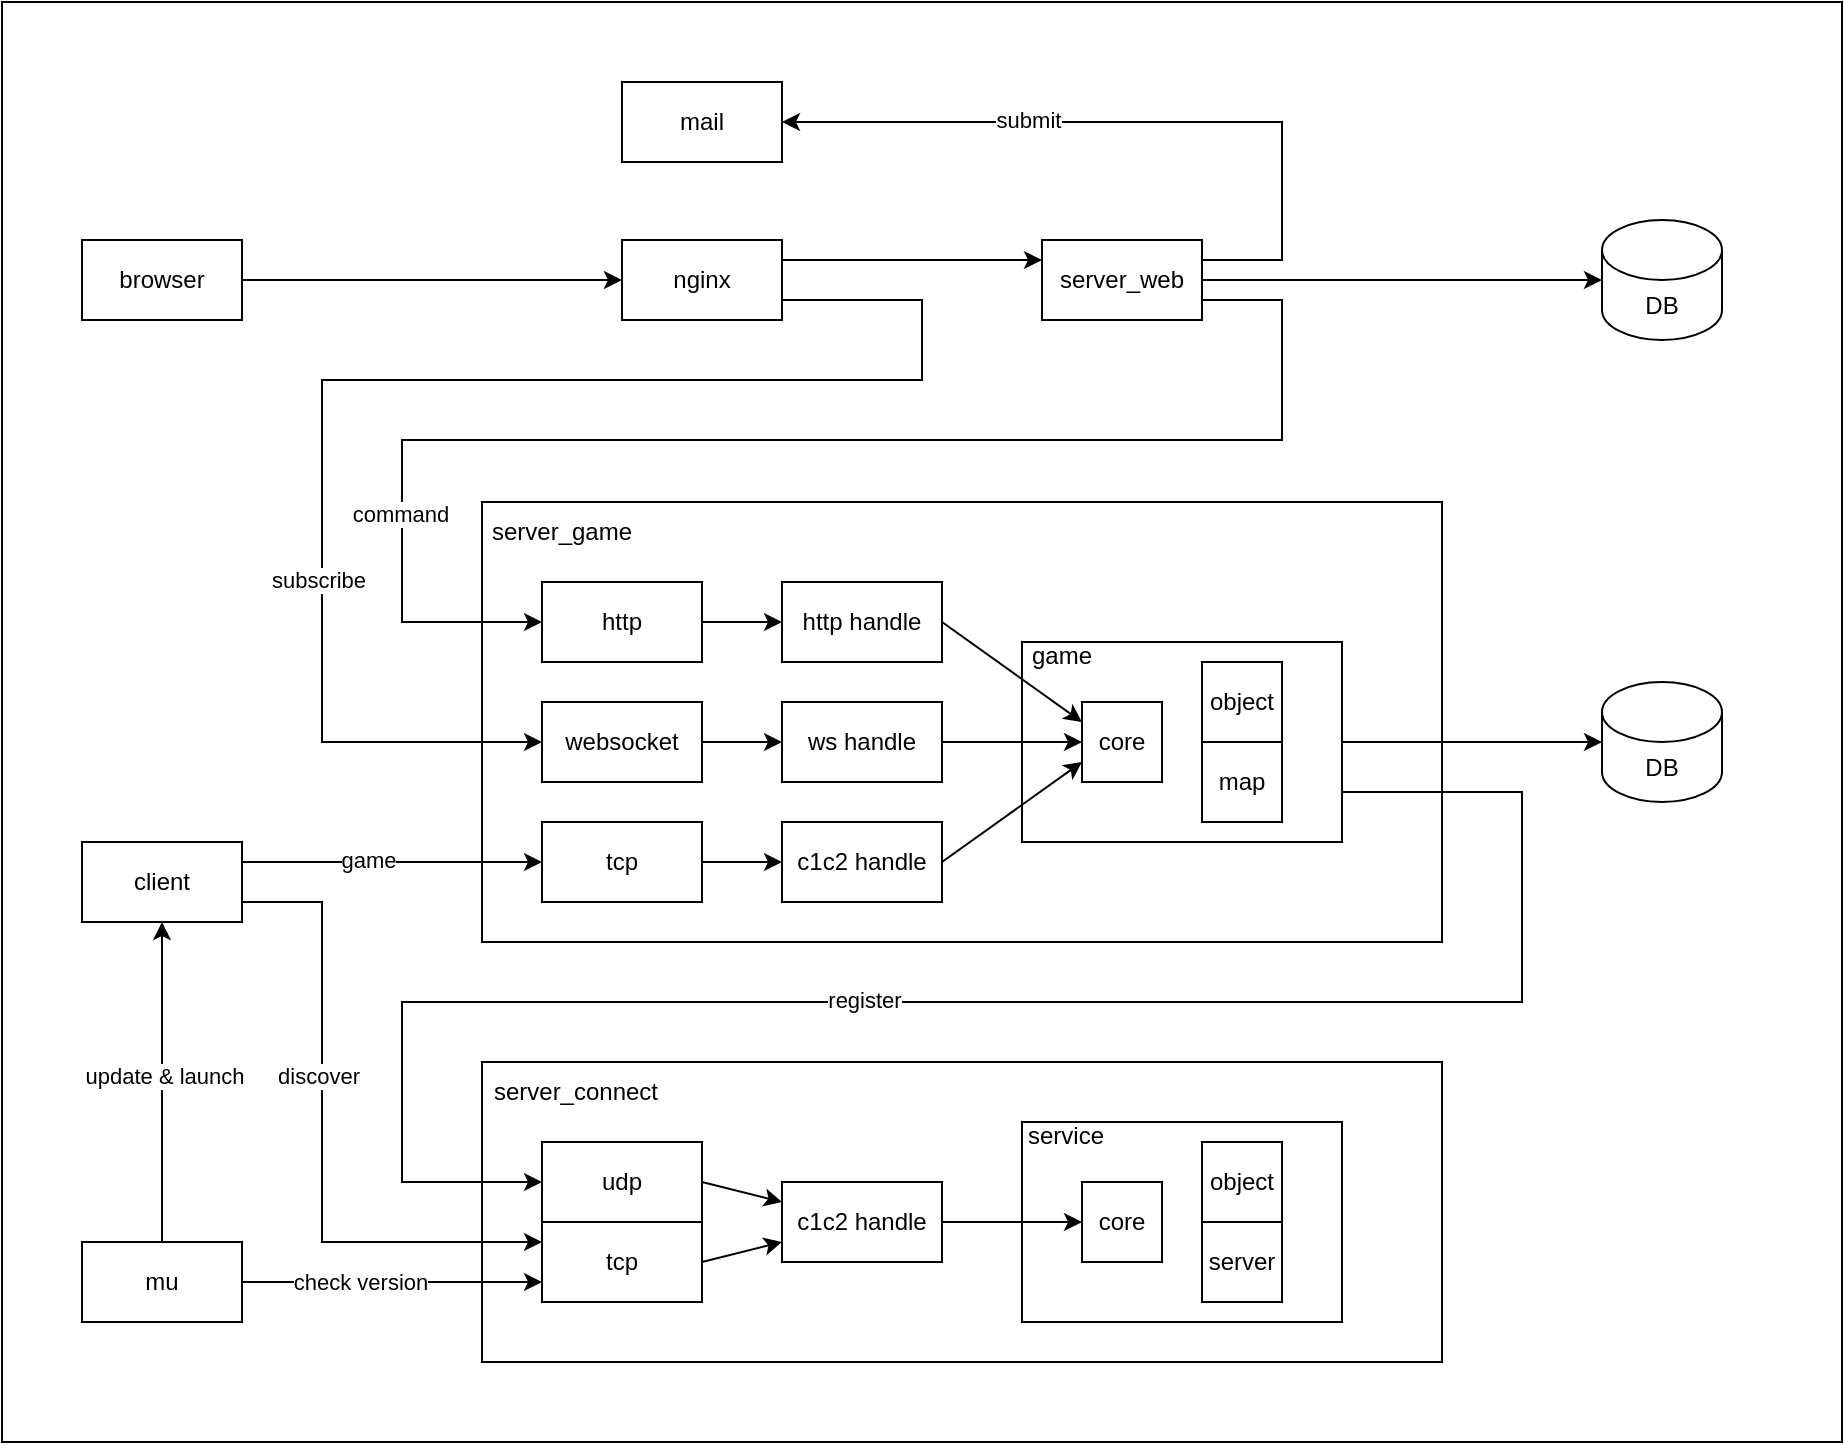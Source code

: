 <mxfile version="27.0.8">
  <diagram name="Page-1" id="erFOu0jPZcnaPFiZPLFr">
    <mxGraphModel dx="1652" dy="706" grid="1" gridSize="10" guides="1" tooltips="1" connect="1" arrows="1" fold="1" page="1" pageScale="1" pageWidth="1169" pageHeight="827" math="0" shadow="0">
      <root>
        <mxCell id="0" />
        <mxCell id="1" parent="0" />
        <mxCell id="kbl5L2O9h8Efh9OmafXO-36" value="" style="rounded=0;whiteSpace=wrap;html=1;" parent="1" vertex="1">
          <mxGeometry x="120" y="40" width="920" height="720" as="geometry" />
        </mxCell>
        <mxCell id="kpFYMuNnrzabu6qo-bZ7-1" value="" style="rounded=0;whiteSpace=wrap;html=1;" parent="1" vertex="1">
          <mxGeometry x="360" y="290" width="480" height="220" as="geometry" />
        </mxCell>
        <mxCell id="rW9Jt2JVrLwE_duKyx_v-4" value="" style="rounded=0;whiteSpace=wrap;html=1;" parent="1" vertex="1">
          <mxGeometry x="630" y="360" width="160" height="100" as="geometry" />
        </mxCell>
        <mxCell id="rW9Jt2JVrLwE_duKyx_v-1" value="object" style="rounded=0;whiteSpace=wrap;html=1;" parent="1" vertex="1">
          <mxGeometry x="720" y="370" width="40" height="40" as="geometry" />
        </mxCell>
        <mxCell id="rW9Jt2JVrLwE_duKyx_v-2" value="map" style="rounded=0;whiteSpace=wrap;html=1;" parent="1" vertex="1">
          <mxGeometry x="720" y="410" width="40" height="40" as="geometry" />
        </mxCell>
        <mxCell id="rW9Jt2JVrLwE_duKyx_v-3" value="core" style="rounded=0;whiteSpace=wrap;html=1;" parent="1" vertex="1">
          <mxGeometry x="660" y="390" width="40" height="40" as="geometry" />
        </mxCell>
        <mxCell id="rW9Jt2JVrLwE_duKyx_v-5" value="game" style="text;html=1;strokeColor=none;fillColor=none;align=center;verticalAlign=middle;whiteSpace=wrap;rounded=0;" parent="1" vertex="1">
          <mxGeometry x="620" y="352" width="60" height="30" as="geometry" />
        </mxCell>
        <mxCell id="rW9Jt2JVrLwE_duKyx_v-6" value="http" style="rounded=0;whiteSpace=wrap;html=1;" parent="1" vertex="1">
          <mxGeometry x="390" y="330" width="80" height="40" as="geometry" />
        </mxCell>
        <mxCell id="rW9Jt2JVrLwE_duKyx_v-7" value="http handle" style="rounded=0;whiteSpace=wrap;html=1;" parent="1" vertex="1">
          <mxGeometry x="510" y="330" width="80" height="40" as="geometry" />
        </mxCell>
        <mxCell id="rW9Jt2JVrLwE_duKyx_v-8" value="tcp" style="rounded=0;whiteSpace=wrap;html=1;" parent="1" vertex="1">
          <mxGeometry x="390" y="450" width="80" height="40" as="geometry" />
        </mxCell>
        <mxCell id="rW9Jt2JVrLwE_duKyx_v-9" value="c1c2 handle" style="rounded=0;whiteSpace=wrap;html=1;" parent="1" vertex="1">
          <mxGeometry x="510" y="450" width="80" height="40" as="geometry" />
        </mxCell>
        <mxCell id="rW9Jt2JVrLwE_duKyx_v-10" value="" style="endArrow=classic;html=1;rounded=0;exitX=1;exitY=0.5;exitDx=0;exitDy=0;entryX=0;entryY=0.5;entryDx=0;entryDy=0;" parent="1" source="rW9Jt2JVrLwE_duKyx_v-6" target="rW9Jt2JVrLwE_duKyx_v-7" edge="1">
          <mxGeometry width="50" height="50" relative="1" as="geometry">
            <mxPoint x="560" y="480" as="sourcePoint" />
            <mxPoint x="610" y="430" as="targetPoint" />
          </mxGeometry>
        </mxCell>
        <mxCell id="rW9Jt2JVrLwE_duKyx_v-11" value="" style="endArrow=classic;html=1;rounded=0;exitX=1;exitY=0.5;exitDx=0;exitDy=0;entryX=0;entryY=0.25;entryDx=0;entryDy=0;" parent="1" source="rW9Jt2JVrLwE_duKyx_v-7" target="rW9Jt2JVrLwE_duKyx_v-3" edge="1">
          <mxGeometry width="50" height="50" relative="1" as="geometry">
            <mxPoint x="560" y="500" as="sourcePoint" />
            <mxPoint x="610" y="450" as="targetPoint" />
          </mxGeometry>
        </mxCell>
        <mxCell id="rW9Jt2JVrLwE_duKyx_v-12" value="" style="endArrow=classic;html=1;rounded=0;exitX=1;exitY=0.5;exitDx=0;exitDy=0;entryX=0;entryY=0.5;entryDx=0;entryDy=0;" parent="1" source="rW9Jt2JVrLwE_duKyx_v-8" target="rW9Jt2JVrLwE_duKyx_v-9" edge="1">
          <mxGeometry width="50" height="50" relative="1" as="geometry">
            <mxPoint x="560" y="520" as="sourcePoint" />
            <mxPoint x="500" y="500" as="targetPoint" />
          </mxGeometry>
        </mxCell>
        <mxCell id="rW9Jt2JVrLwE_duKyx_v-13" value="" style="endArrow=classic;html=1;rounded=0;entryX=0;entryY=0.75;entryDx=0;entryDy=0;exitX=1;exitY=0.5;exitDx=0;exitDy=0;" parent="1" source="rW9Jt2JVrLwE_duKyx_v-9" target="rW9Jt2JVrLwE_duKyx_v-3" edge="1">
          <mxGeometry width="50" height="50" relative="1" as="geometry">
            <mxPoint x="560" y="500" as="sourcePoint" />
            <mxPoint x="610" y="450" as="targetPoint" />
          </mxGeometry>
        </mxCell>
        <mxCell id="rW9Jt2JVrLwE_duKyx_v-15" value="server_web" style="rounded=0;whiteSpace=wrap;html=1;" parent="1" vertex="1">
          <mxGeometry x="640" y="159" width="80" height="40" as="geometry" />
        </mxCell>
        <mxCell id="rW9Jt2JVrLwE_duKyx_v-16" value="DB" style="shape=cylinder3;whiteSpace=wrap;html=1;boundedLbl=1;backgroundOutline=1;size=15;" parent="1" vertex="1">
          <mxGeometry x="920" y="149" width="60" height="60" as="geometry" />
        </mxCell>
        <mxCell id="rW9Jt2JVrLwE_duKyx_v-17" value="DB" style="shape=cylinder3;whiteSpace=wrap;html=1;boundedLbl=1;backgroundOutline=1;size=15;" parent="1" vertex="1">
          <mxGeometry x="920" y="380" width="60" height="60" as="geometry" />
        </mxCell>
        <mxCell id="rW9Jt2JVrLwE_duKyx_v-18" value="" style="endArrow=classic;html=1;rounded=0;exitX=1;exitY=0.5;exitDx=0;exitDy=0;entryX=0;entryY=0.5;entryDx=0;entryDy=0;" parent="1" source="rW9Jt2JVrLwE_duKyx_v-20" target="5MBgbJOaBKHJVjO_N-DI-7" edge="1">
          <mxGeometry width="50" height="50" relative="1" as="geometry">
            <mxPoint x="260" y="159" as="sourcePoint" />
            <mxPoint x="620" y="169" as="targetPoint" />
          </mxGeometry>
        </mxCell>
        <mxCell id="rW9Jt2JVrLwE_duKyx_v-19" value="client" style="rounded=0;whiteSpace=wrap;html=1;" parent="1" vertex="1">
          <mxGeometry x="160" y="460" width="80" height="40" as="geometry" />
        </mxCell>
        <mxCell id="rW9Jt2JVrLwE_duKyx_v-20" value="browser" style="rounded=0;whiteSpace=wrap;html=1;" parent="1" vertex="1">
          <mxGeometry x="160" y="159" width="80" height="40" as="geometry" />
        </mxCell>
        <mxCell id="rW9Jt2JVrLwE_duKyx_v-21" value="" style="endArrow=classic;html=1;rounded=0;exitX=1;exitY=0.25;exitDx=0;exitDy=0;entryX=0;entryY=0.5;entryDx=0;entryDy=0;" parent="1" source="rW9Jt2JVrLwE_duKyx_v-19" target="rW9Jt2JVrLwE_duKyx_v-8" edge="1">
          <mxGeometry width="50" height="50" relative="1" as="geometry">
            <mxPoint x="440" y="320" as="sourcePoint" />
            <mxPoint x="490" y="270" as="targetPoint" />
          </mxGeometry>
        </mxCell>
        <mxCell id="kbl5L2O9h8Efh9OmafXO-30" value="game" style="edgeLabel;html=1;align=center;verticalAlign=middle;resizable=0;points=[];" parent="rW9Jt2JVrLwE_duKyx_v-21" vertex="1" connectable="0">
          <mxGeometry x="-0.159" y="4" relative="1" as="geometry">
            <mxPoint y="3" as="offset" />
          </mxGeometry>
        </mxCell>
        <mxCell id="rW9Jt2JVrLwE_duKyx_v-22" value="" style="endArrow=classic;html=1;rounded=0;exitX=1;exitY=0.75;exitDx=0;exitDy=0;entryX=0;entryY=0.5;entryDx=0;entryDy=0;" parent="1" source="rW9Jt2JVrLwE_duKyx_v-15" target="rW9Jt2JVrLwE_duKyx_v-6" edge="1">
          <mxGeometry width="50" height="50" relative="1" as="geometry">
            <mxPoint x="670" y="229" as="sourcePoint" />
            <mxPoint x="320" y="279" as="targetPoint" />
            <Array as="points">
              <mxPoint x="760" y="189" />
              <mxPoint x="760" y="259" />
              <mxPoint x="320" y="259" />
              <mxPoint x="320" y="350" />
            </Array>
          </mxGeometry>
        </mxCell>
        <mxCell id="kbl5L2O9h8Efh9OmafXO-34" value="command" style="edgeLabel;html=1;align=center;verticalAlign=middle;resizable=0;points=[];" parent="rW9Jt2JVrLwE_duKyx_v-22" vertex="1" connectable="0">
          <mxGeometry x="0.651" y="-1" relative="1" as="geometry">
            <mxPoint as="offset" />
          </mxGeometry>
        </mxCell>
        <mxCell id="rW9Jt2JVrLwE_duKyx_v-23" value="" style="endArrow=classic;html=1;rounded=0;entryX=0;entryY=0.5;entryDx=0;entryDy=0;entryPerimeter=0;exitX=1;exitY=0.5;exitDx=0;exitDy=0;" parent="1" source="rW9Jt2JVrLwE_duKyx_v-15" target="rW9Jt2JVrLwE_duKyx_v-16" edge="1">
          <mxGeometry width="50" height="50" relative="1" as="geometry">
            <mxPoint x="440" y="309" as="sourcePoint" />
            <mxPoint x="490" y="259" as="targetPoint" />
          </mxGeometry>
        </mxCell>
        <mxCell id="5MBgbJOaBKHJVjO_N-DI-1" value="websocket" style="rounded=0;whiteSpace=wrap;html=1;" parent="1" vertex="1">
          <mxGeometry x="390" y="390" width="80" height="40" as="geometry" />
        </mxCell>
        <mxCell id="5MBgbJOaBKHJVjO_N-DI-2" value="ws handle" style="rounded=0;whiteSpace=wrap;html=1;" parent="1" vertex="1">
          <mxGeometry x="510" y="390" width="80" height="40" as="geometry" />
        </mxCell>
        <mxCell id="5MBgbJOaBKHJVjO_N-DI-3" value="" style="endArrow=classic;html=1;rounded=0;exitX=1;exitY=0.5;exitDx=0;exitDy=0;entryX=0;entryY=0.5;entryDx=0;entryDy=0;" parent="1" source="5MBgbJOaBKHJVjO_N-DI-1" target="5MBgbJOaBKHJVjO_N-DI-2" edge="1">
          <mxGeometry width="50" height="50" relative="1" as="geometry">
            <mxPoint x="560" y="540" as="sourcePoint" />
            <mxPoint x="610" y="490" as="targetPoint" />
          </mxGeometry>
        </mxCell>
        <mxCell id="5MBgbJOaBKHJVjO_N-DI-4" value="" style="endArrow=classic;html=1;rounded=0;exitX=1;exitY=0.5;exitDx=0;exitDy=0;entryX=0;entryY=0.5;entryDx=0;entryDy=0;" parent="1" source="5MBgbJOaBKHJVjO_N-DI-2" target="rW9Jt2JVrLwE_duKyx_v-3" edge="1">
          <mxGeometry width="50" height="50" relative="1" as="geometry">
            <mxPoint x="600" y="360" as="sourcePoint" />
            <mxPoint x="660" y="410" as="targetPoint" />
          </mxGeometry>
        </mxCell>
        <mxCell id="5MBgbJOaBKHJVjO_N-DI-5" value="" style="endArrow=classic;html=1;rounded=0;entryX=0;entryY=0.5;entryDx=0;entryDy=0;exitX=1;exitY=0.75;exitDx=0;exitDy=0;" parent="1" source="5MBgbJOaBKHJVjO_N-DI-7" target="5MBgbJOaBKHJVjO_N-DI-1" edge="1">
          <mxGeometry width="50" height="50" relative="1" as="geometry">
            <mxPoint x="280" y="199" as="sourcePoint" />
            <mxPoint x="650" y="189" as="targetPoint" />
            <Array as="points">
              <mxPoint x="580" y="189" />
              <mxPoint x="580" y="229" />
              <mxPoint x="280" y="229" />
              <mxPoint x="280" y="410" />
            </Array>
          </mxGeometry>
        </mxCell>
        <mxCell id="kbl5L2O9h8Efh9OmafXO-35" value="subscribe" style="edgeLabel;html=1;align=center;verticalAlign=middle;resizable=0;points=[];" parent="5MBgbJOaBKHJVjO_N-DI-5" vertex="1" connectable="0">
          <mxGeometry x="0.455" y="-2" relative="1" as="geometry">
            <mxPoint as="offset" />
          </mxGeometry>
        </mxCell>
        <mxCell id="5MBgbJOaBKHJVjO_N-DI-7" value="nginx" style="rounded=0;whiteSpace=wrap;html=1;" parent="1" vertex="1">
          <mxGeometry x="430" y="159" width="80" height="40" as="geometry" />
        </mxCell>
        <mxCell id="5MBgbJOaBKHJVjO_N-DI-8" value="" style="endArrow=classic;html=1;rounded=0;exitX=1;exitY=0.25;exitDx=0;exitDy=0;entryX=0;entryY=0.25;entryDx=0;entryDy=0;" parent="1" source="5MBgbJOaBKHJVjO_N-DI-7" target="rW9Jt2JVrLwE_duKyx_v-15" edge="1">
          <mxGeometry width="50" height="50" relative="1" as="geometry">
            <mxPoint x="250" y="189" as="sourcePoint" />
            <mxPoint x="440" y="189" as="targetPoint" />
          </mxGeometry>
        </mxCell>
        <mxCell id="kpFYMuNnrzabu6qo-bZ7-2" value="server_game" style="text;html=1;strokeColor=none;fillColor=none;align=center;verticalAlign=middle;whiteSpace=wrap;rounded=0;" parent="1" vertex="1">
          <mxGeometry x="350" y="290" width="100" height="30" as="geometry" />
        </mxCell>
        <mxCell id="kpFYMuNnrzabu6qo-bZ7-3" value="mu" style="rounded=0;whiteSpace=wrap;html=1;" parent="1" vertex="1">
          <mxGeometry x="160" y="660" width="80" height="40" as="geometry" />
        </mxCell>
        <mxCell id="kbl5L2O9h8Efh9OmafXO-1" value="" style="rounded=0;whiteSpace=wrap;html=1;" parent="1" vertex="1">
          <mxGeometry x="360" y="570" width="480" height="150" as="geometry" />
        </mxCell>
        <mxCell id="kbl5L2O9h8Efh9OmafXO-2" value="" style="rounded=0;whiteSpace=wrap;html=1;" parent="1" vertex="1">
          <mxGeometry x="630" y="600" width="160" height="100" as="geometry" />
        </mxCell>
        <mxCell id="kbl5L2O9h8Efh9OmafXO-3" value="object" style="rounded=0;whiteSpace=wrap;html=1;" parent="1" vertex="1">
          <mxGeometry x="720" y="610" width="40" height="40" as="geometry" />
        </mxCell>
        <mxCell id="kbl5L2O9h8Efh9OmafXO-4" value="server" style="rounded=0;whiteSpace=wrap;html=1;" parent="1" vertex="1">
          <mxGeometry x="720" y="650" width="40" height="40" as="geometry" />
        </mxCell>
        <mxCell id="kbl5L2O9h8Efh9OmafXO-5" value="core" style="rounded=0;whiteSpace=wrap;html=1;" parent="1" vertex="1">
          <mxGeometry x="660" y="630" width="40" height="40" as="geometry" />
        </mxCell>
        <mxCell id="kbl5L2O9h8Efh9OmafXO-6" value="service" style="text;html=1;strokeColor=none;fillColor=none;align=center;verticalAlign=middle;whiteSpace=wrap;rounded=0;" parent="1" vertex="1">
          <mxGeometry x="622" y="592" width="60" height="30" as="geometry" />
        </mxCell>
        <mxCell id="kbl5L2O9h8Efh9OmafXO-7" value="udp" style="rounded=0;whiteSpace=wrap;html=1;" parent="1" vertex="1">
          <mxGeometry x="390" y="610" width="80" height="40" as="geometry" />
        </mxCell>
        <mxCell id="kbl5L2O9h8Efh9OmafXO-9" value="tcp" style="rounded=0;whiteSpace=wrap;html=1;" parent="1" vertex="1">
          <mxGeometry x="390" y="650" width="80" height="40" as="geometry" />
        </mxCell>
        <mxCell id="kbl5L2O9h8Efh9OmafXO-11" value="" style="endArrow=classic;html=1;rounded=0;exitX=1;exitY=0.5;exitDx=0;exitDy=0;entryX=0;entryY=0.25;entryDx=0;entryDy=0;" parent="1" source="kbl5L2O9h8Efh9OmafXO-7" target="kbl5L2O9h8Efh9OmafXO-16" edge="1">
          <mxGeometry width="50" height="50" relative="1" as="geometry">
            <mxPoint x="560" y="720" as="sourcePoint" />
            <mxPoint x="610" y="670" as="targetPoint" />
          </mxGeometry>
        </mxCell>
        <mxCell id="kbl5L2O9h8Efh9OmafXO-13" value="" style="endArrow=classic;html=1;rounded=0;exitX=1;exitY=0.5;exitDx=0;exitDy=0;entryX=0;entryY=0.75;entryDx=0;entryDy=0;" parent="1" source="kbl5L2O9h8Efh9OmafXO-9" target="kbl5L2O9h8Efh9OmafXO-16" edge="1">
          <mxGeometry width="50" height="50" relative="1" as="geometry">
            <mxPoint x="560" y="760" as="sourcePoint" />
            <mxPoint x="500" y="740" as="targetPoint" />
          </mxGeometry>
        </mxCell>
        <mxCell id="kbl5L2O9h8Efh9OmafXO-16" value="c1c2 handle" style="rounded=0;whiteSpace=wrap;html=1;" parent="1" vertex="1">
          <mxGeometry x="510" y="630" width="80" height="40" as="geometry" />
        </mxCell>
        <mxCell id="kbl5L2O9h8Efh9OmafXO-18" value="" style="endArrow=classic;html=1;rounded=0;exitX=1;exitY=0.5;exitDx=0;exitDy=0;entryX=0;entryY=0.5;entryDx=0;entryDy=0;" parent="1" source="kbl5L2O9h8Efh9OmafXO-16" target="kbl5L2O9h8Efh9OmafXO-5" edge="1">
          <mxGeometry width="50" height="50" relative="1" as="geometry">
            <mxPoint x="600" y="600" as="sourcePoint" />
            <mxPoint x="660" y="650" as="targetPoint" />
          </mxGeometry>
        </mxCell>
        <mxCell id="kbl5L2O9h8Efh9OmafXO-19" value="server_connect" style="text;html=1;strokeColor=none;fillColor=none;align=center;verticalAlign=middle;whiteSpace=wrap;rounded=0;" parent="1" vertex="1">
          <mxGeometry x="357" y="570" width="100" height="30" as="geometry" />
        </mxCell>
        <mxCell id="kbl5L2O9h8Efh9OmafXO-20" value="" style="endArrow=classic;html=1;rounded=0;entryX=0;entryY=0.5;entryDx=0;entryDy=0;exitX=1;exitY=0.75;exitDx=0;exitDy=0;" parent="1" source="rW9Jt2JVrLwE_duKyx_v-4" target="kbl5L2O9h8Efh9OmafXO-7" edge="1">
          <mxGeometry width="50" height="50" relative="1" as="geometry">
            <mxPoint x="460" y="549" as="sourcePoint" />
            <mxPoint x="640" y="559" as="targetPoint" />
            <Array as="points">
              <mxPoint x="880" y="435" />
              <mxPoint x="880" y="540" />
              <mxPoint x="600" y="540" />
              <mxPoint x="320" y="540" />
              <mxPoint x="320" y="630" />
            </Array>
          </mxGeometry>
        </mxCell>
        <mxCell id="kbl5L2O9h8Efh9OmafXO-28" value="register" style="edgeLabel;html=1;align=center;verticalAlign=middle;resizable=0;points=[];" parent="kbl5L2O9h8Efh9OmafXO-20" vertex="1" connectable="0">
          <mxGeometry x="0.153" y="2" relative="1" as="geometry">
            <mxPoint x="3" y="-3" as="offset" />
          </mxGeometry>
        </mxCell>
        <mxCell id="kbl5L2O9h8Efh9OmafXO-21" value="" style="endArrow=classic;html=1;rounded=0;exitX=1;exitY=0.5;exitDx=0;exitDy=0;entryX=0;entryY=0.75;entryDx=0;entryDy=0;" parent="1" source="kpFYMuNnrzabu6qo-bZ7-3" target="kbl5L2O9h8Efh9OmafXO-9" edge="1">
          <mxGeometry width="50" height="50" relative="1" as="geometry">
            <mxPoint x="460" y="490" as="sourcePoint" />
            <mxPoint x="330" y="670" as="targetPoint" />
          </mxGeometry>
        </mxCell>
        <mxCell id="kbl5L2O9h8Efh9OmafXO-27" value="check version" style="edgeLabel;html=1;align=center;verticalAlign=middle;resizable=0;points=[];" parent="kbl5L2O9h8Efh9OmafXO-21" vertex="1" connectable="0">
          <mxGeometry x="-0.213" y="1" relative="1" as="geometry">
            <mxPoint y="1" as="offset" />
          </mxGeometry>
        </mxCell>
        <mxCell id="kbl5L2O9h8Efh9OmafXO-22" value="" style="endArrow=classic;html=1;rounded=0;exitX=1;exitY=0.5;exitDx=0;exitDy=0;entryX=0;entryY=0.5;entryDx=0;entryDy=0;entryPerimeter=0;" parent="1" source="rW9Jt2JVrLwE_duKyx_v-4" target="rW9Jt2JVrLwE_duKyx_v-17" edge="1">
          <mxGeometry width="50" height="50" relative="1" as="geometry">
            <mxPoint x="460" y="390" as="sourcePoint" />
            <mxPoint x="920" y="385" as="targetPoint" />
          </mxGeometry>
        </mxCell>
        <mxCell id="kbl5L2O9h8Efh9OmafXO-23" value="" style="endArrow=classic;html=1;rounded=0;entryX=0.5;entryY=1;entryDx=0;entryDy=0;exitX=0.5;exitY=0;exitDx=0;exitDy=0;" parent="1" source="kpFYMuNnrzabu6qo-bZ7-3" target="rW9Jt2JVrLwE_duKyx_v-19" edge="1">
          <mxGeometry width="50" height="50" relative="1" as="geometry">
            <mxPoint x="500" y="520" as="sourcePoint" />
            <mxPoint x="550" y="470" as="targetPoint" />
          </mxGeometry>
        </mxCell>
        <mxCell id="kbl5L2O9h8Efh9OmafXO-24" value="update &amp;amp; launch" style="edgeLabel;html=1;align=center;verticalAlign=middle;resizable=0;points=[];" parent="kbl5L2O9h8Efh9OmafXO-23" vertex="1" connectable="0">
          <mxGeometry x="0.056" y="-1" relative="1" as="geometry">
            <mxPoint y="1" as="offset" />
          </mxGeometry>
        </mxCell>
        <mxCell id="kbl5L2O9h8Efh9OmafXO-25" value="" style="endArrow=classic;html=1;rounded=0;exitX=1;exitY=0.75;exitDx=0;exitDy=0;entryX=0;entryY=0.25;entryDx=0;entryDy=0;" parent="1" source="rW9Jt2JVrLwE_duKyx_v-19" target="kbl5L2O9h8Efh9OmafXO-9" edge="1">
          <mxGeometry width="50" height="50" relative="1" as="geometry">
            <mxPoint x="250" y="690" as="sourcePoint" />
            <mxPoint x="400" y="690" as="targetPoint" />
            <Array as="points">
              <mxPoint x="280" y="490" />
              <mxPoint x="280" y="660" />
            </Array>
          </mxGeometry>
        </mxCell>
        <mxCell id="ZK4eOc8xDmP9VK9t1TeF-6" value="discover" style="edgeLabel;html=1;align=center;verticalAlign=middle;resizable=0;points=[];" vertex="1" connectable="0" parent="kbl5L2O9h8Efh9OmafXO-25">
          <mxGeometry x="-0.206" y="-2" relative="1" as="geometry">
            <mxPoint as="offset" />
          </mxGeometry>
        </mxCell>
        <mxCell id="ZK4eOc8xDmP9VK9t1TeF-1" value="mail" style="rounded=0;whiteSpace=wrap;html=1;" vertex="1" parent="1">
          <mxGeometry x="430" y="80" width="80" height="40" as="geometry" />
        </mxCell>
        <mxCell id="ZK4eOc8xDmP9VK9t1TeF-2" value="" style="endArrow=classic;html=1;rounded=0;entryX=1;entryY=0.5;entryDx=0;entryDy=0;exitX=1;exitY=0.25;exitDx=0;exitDy=0;" edge="1" parent="1" source="rW9Jt2JVrLwE_duKyx_v-15" target="ZK4eOc8xDmP9VK9t1TeF-1">
          <mxGeometry width="50" height="50" relative="1" as="geometry">
            <mxPoint x="630" y="120" as="sourcePoint" />
            <mxPoint x="680" y="70" as="targetPoint" />
            <Array as="points">
              <mxPoint x="760" y="169" />
              <mxPoint x="760" y="100" />
            </Array>
          </mxGeometry>
        </mxCell>
        <mxCell id="ZK4eOc8xDmP9VK9t1TeF-7" value="submit" style="edgeLabel;html=1;align=center;verticalAlign=middle;resizable=0;points=[];" vertex="1" connectable="0" parent="ZK4eOc8xDmP9VK9t1TeF-2">
          <mxGeometry x="0.316" relative="1" as="geometry">
            <mxPoint y="-1" as="offset" />
          </mxGeometry>
        </mxCell>
      </root>
    </mxGraphModel>
  </diagram>
</mxfile>
